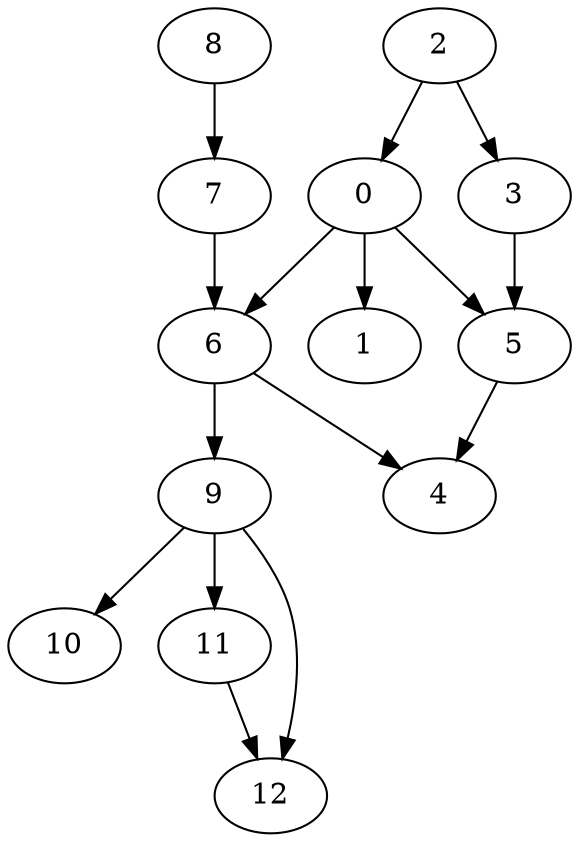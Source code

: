 digraph {
	0 -> 1
	0 -> 5 
	0 -> 6 
	2 -> 0 
	2 -> 3
	3 -> 5 
	5 -> 4
	6 -> 4
	6 -> 9  
	7 -> 6 
	8 -> 7
	9 -> 10
	9 -> 11
	9 -> 12
	11 -> 12
}
